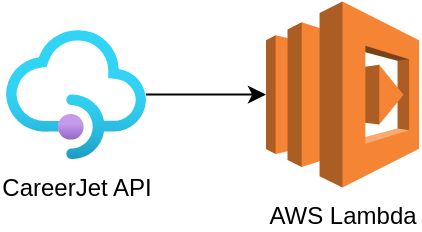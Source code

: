 <mxfile version="21.3.5" type="github">
  <diagram name="Page-1" id="rTmU0gyJbu6paWlbTUlL">
    <mxGraphModel dx="880" dy="444" grid="1" gridSize="10" guides="1" tooltips="1" connect="1" arrows="1" fold="1" page="1" pageScale="1" pageWidth="850" pageHeight="1100" math="0" shadow="0">
      <root>
        <mxCell id="0" />
        <mxCell id="1" parent="0" />
        <mxCell id="fkUC8mcvuKQt2Qb_8Sz2-3" style="edgeStyle=orthogonalEdgeStyle;rounded=0;orthogonalLoop=1;jettySize=auto;html=1;entryX=0;entryY=0.5;entryDx=0;entryDy=0;entryPerimeter=0;" edge="1" parent="1" source="fkUC8mcvuKQt2Qb_8Sz2-1" target="fkUC8mcvuKQt2Qb_8Sz2-2">
          <mxGeometry relative="1" as="geometry" />
        </mxCell>
        <mxCell id="fkUC8mcvuKQt2Qb_8Sz2-1" value="CareerJet API" style="image;aspect=fixed;html=1;points=[];align=center;fontSize=12;image=img/lib/azure2/app_services/API_Management_Services.svg;" vertex="1" parent="1">
          <mxGeometry x="40" y="180" width="70" height="64.62" as="geometry" />
        </mxCell>
        <mxCell id="fkUC8mcvuKQt2Qb_8Sz2-2" value="AWS Lambda" style="outlineConnect=0;dashed=0;verticalLabelPosition=bottom;verticalAlign=top;align=center;html=1;shape=mxgraph.aws3.lambda;fillColor=#F58534;gradientColor=none;" vertex="1" parent="1">
          <mxGeometry x="170" y="165.81" width="76.5" height="93" as="geometry" />
        </mxCell>
      </root>
    </mxGraphModel>
  </diagram>
</mxfile>
